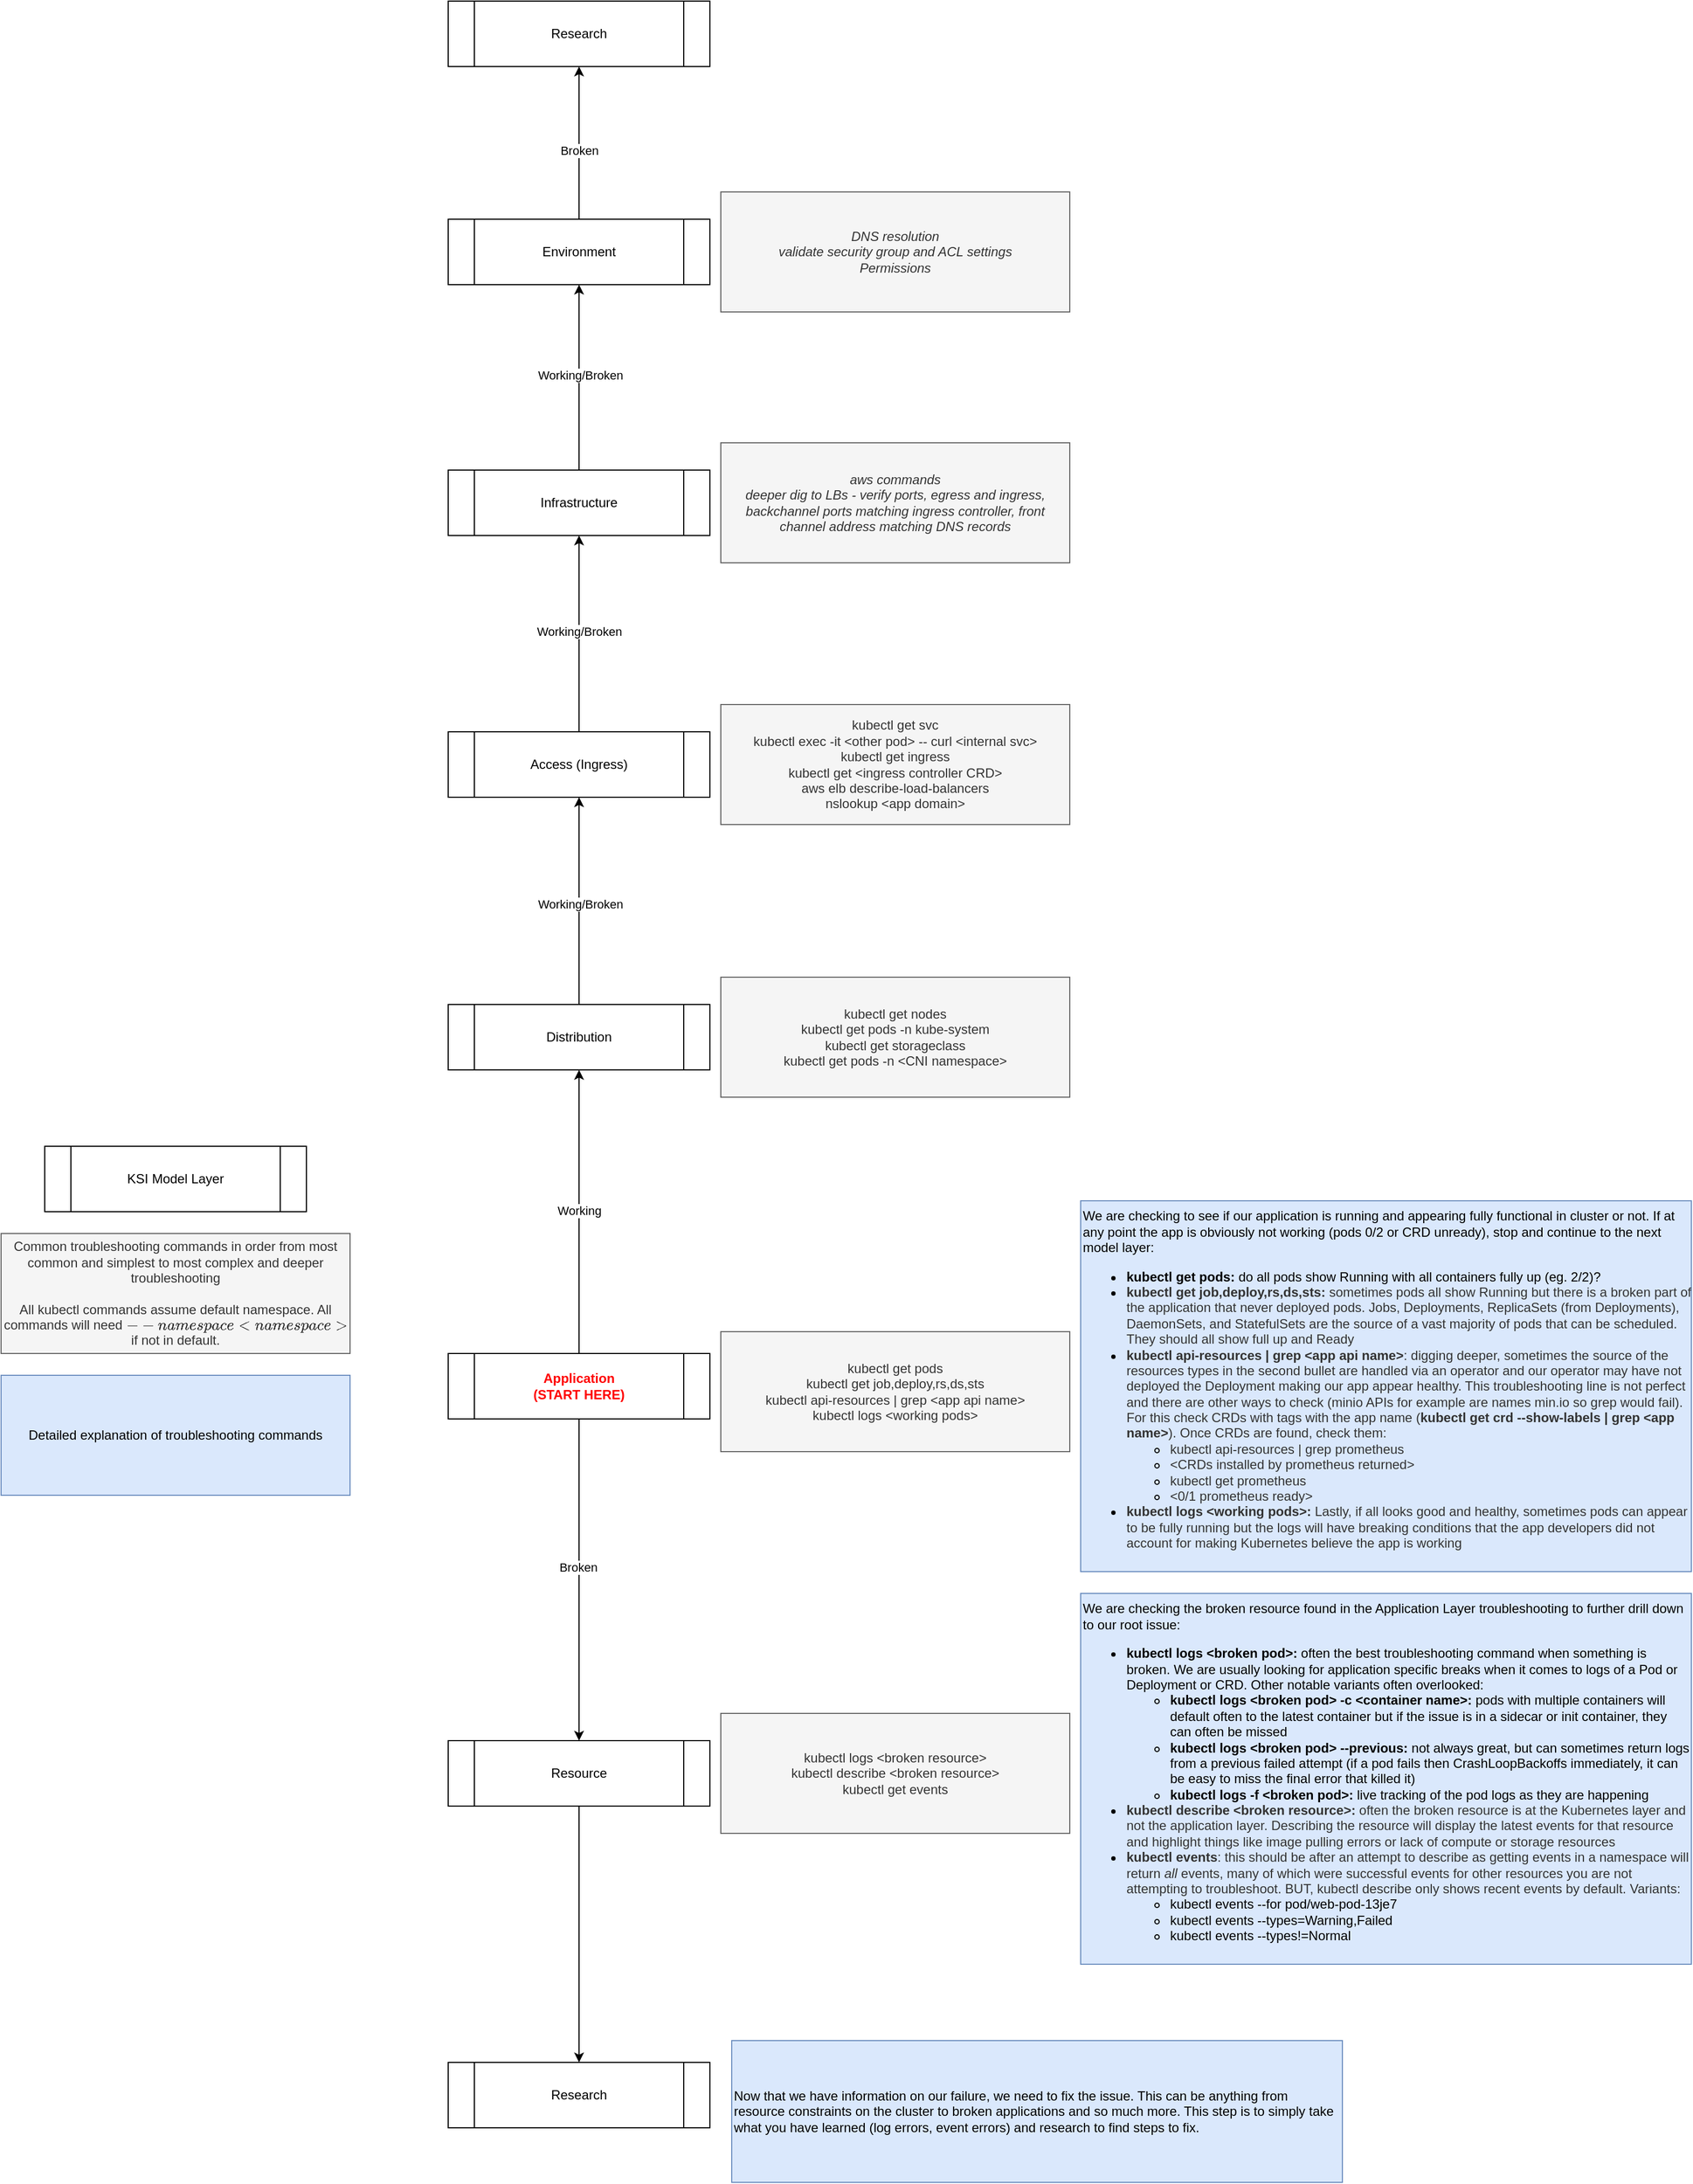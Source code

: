 <mxfile version="24.7.7">
  <diagram name="Page-1" id="n-lexcogeqo8KFA-pu7G">
    <mxGraphModel dx="2270" dy="1832" grid="1" gridSize="10" guides="1" tooltips="1" connect="1" arrows="1" fold="1" page="1" pageScale="1" pageWidth="850" pageHeight="1100" math="0" shadow="0">
      <root>
        <mxCell id="0" />
        <mxCell id="1" parent="0" />
        <mxCell id="ltim616Ee7lUGfIPKq6D-6" style="edgeStyle=orthogonalEdgeStyle;rounded=0;orthogonalLoop=1;jettySize=auto;html=1;exitX=0.5;exitY=1;exitDx=0;exitDy=0;entryX=0.5;entryY=0;entryDx=0;entryDy=0;" edge="1" parent="1" source="3R5DfV5Cr-LWsuCk4zCQ-1" target="ltim616Ee7lUGfIPKq6D-5">
          <mxGeometry relative="1" as="geometry" />
        </mxCell>
        <mxCell id="ltim616Ee7lUGfIPKq6D-7" value="Broken" style="edgeLabel;html=1;align=center;verticalAlign=middle;resizable=0;points=[];" vertex="1" connectable="0" parent="ltim616Ee7lUGfIPKq6D-6">
          <mxGeometry x="-0.08" y="-1" relative="1" as="geometry">
            <mxPoint as="offset" />
          </mxGeometry>
        </mxCell>
        <mxCell id="ltim616Ee7lUGfIPKq6D-14" style="edgeStyle=orthogonalEdgeStyle;rounded=0;orthogonalLoop=1;jettySize=auto;html=1;exitX=0.5;exitY=0;exitDx=0;exitDy=0;entryX=0.5;entryY=1;entryDx=0;entryDy=0;" edge="1" parent="1" source="3R5DfV5Cr-LWsuCk4zCQ-1" target="ltim616Ee7lUGfIPKq6D-13">
          <mxGeometry relative="1" as="geometry" />
        </mxCell>
        <mxCell id="ltim616Ee7lUGfIPKq6D-15" value="Working" style="edgeLabel;html=1;align=center;verticalAlign=middle;resizable=0;points=[];" vertex="1" connectable="0" parent="ltim616Ee7lUGfIPKq6D-14">
          <mxGeometry x="0.008" relative="1" as="geometry">
            <mxPoint as="offset" />
          </mxGeometry>
        </mxCell>
        <mxCell id="3R5DfV5Cr-LWsuCk4zCQ-1" value="&lt;b style=&quot;&quot;&gt;&lt;font color=&quot;#ff0000&quot;&gt;Application&lt;/font&gt;&lt;/b&gt;&lt;div&gt;&lt;b style=&quot;&quot;&gt;&lt;font color=&quot;#ff0000&quot;&gt;(START HERE)&lt;/font&gt;&lt;/b&gt;&lt;/div&gt;" style="shape=process;whiteSpace=wrap;html=1;backgroundOutline=1;" parent="1" vertex="1">
          <mxGeometry x="80" y="420" width="240" height="60" as="geometry" />
        </mxCell>
        <mxCell id="3R5DfV5Cr-LWsuCk4zCQ-2" value="KSI Model Layer" style="shape=process;whiteSpace=wrap;html=1;backgroundOutline=1;" parent="1" vertex="1">
          <mxGeometry x="-290" y="230" width="240" height="60" as="geometry" />
        </mxCell>
        <mxCell id="ltim616Ee7lUGfIPKq6D-2" value="kubectl get pods&lt;div&gt;&lt;div&gt;kubectl get job,deploy,rs,ds,sts&lt;/div&gt;&lt;div&gt;kubectl api-resources | grep &amp;lt;app api name&amp;gt;&lt;/div&gt;&lt;/div&gt;&lt;div&gt;kubectl logs &amp;lt;working pods&amp;gt;&lt;br&gt;&lt;/div&gt;" style="rounded=0;whiteSpace=wrap;html=1;fillColor=#f5f5f5;fontColor=#333333;strokeColor=#666666;" vertex="1" parent="1">
          <mxGeometry x="330" y="400" width="320" height="110" as="geometry" />
        </mxCell>
        <mxCell id="ltim616Ee7lUGfIPKq6D-3" value="Common troubleshooting commands in order from most common and simplest to most complex and deeper troubleshooting&lt;div&gt;&lt;br&gt;&lt;/div&gt;&lt;div&gt;All kubectl commands assume default namespace. All commands will need `--namespace &amp;lt;namespace&amp;gt;` if not in default.&lt;/div&gt;" style="rounded=0;whiteSpace=wrap;html=1;fillColor=#f5f5f5;fontColor=#333333;strokeColor=#666666;" vertex="1" parent="1">
          <mxGeometry x="-330" y="310" width="320" height="110" as="geometry" />
        </mxCell>
        <mxCell id="ltim616Ee7lUGfIPKq6D-4" value="We are checking to see if our application is running and appearing fully functional in cluster or not. If at any point the app is obviously not working (pods 0/2 or CRD unready), stop and continue to the next model layer:&lt;div&gt;&lt;ul&gt;&lt;li&gt;&lt;b&gt;kubectl get pods: &lt;/b&gt;do all pods show Running with all containers fully up (eg. 2/2)?&lt;/li&gt;&lt;li&gt;&lt;span style=&quot;color: rgb(51, 51, 51); text-align: center;&quot;&gt;&lt;b&gt;kubectl get job,deploy,rs,ds,sts:&lt;/b&gt; sometimes pods all show Running but there is a broken part of the application that never deployed pods. Jobs, Deployments, ReplicaSets (from Deployments), DaemonSets, and StatefulSets are the source of a vast majority of pods that can be scheduled. They should all show full up and Ready&lt;/span&gt;&lt;br&gt;&lt;/li&gt;&lt;li&gt;&lt;span style=&quot;color: rgb(51, 51, 51); text-align: center;&quot;&gt;&lt;b&gt;kubectl api-resources | grep &amp;lt;app api name&amp;gt;&lt;/b&gt;: digging deeper, sometimes the source of the resources types in the second bullet are handled via an operator and our operator may have not deployed the Deployment making our app appear healthy. This troubleshooting line is not perfect and there are other ways to check (minio APIs for example are names min.io so grep would fail). For this check CRDs with tags with the app name (&lt;b&gt;kubectl get crd --show-labels | grep &amp;lt;app name&amp;gt;&lt;/b&gt;). Once CRDs are found, check them:&lt;br&gt;&lt;/span&gt;&lt;/li&gt;&lt;ul&gt;&lt;li&gt;&lt;span style=&quot;color: rgb(51, 51, 51); text-align: center;&quot;&gt;kubectl api-resources | grep prometheus&lt;/span&gt;&lt;/li&gt;&lt;li&gt;&lt;span style=&quot;color: rgb(51, 51, 51); text-align: center;&quot;&gt;&amp;lt;CRDs installed by prometheus returned&amp;gt;&lt;/span&gt;&lt;/li&gt;&lt;li&gt;&lt;span style=&quot;color: rgb(51, 51, 51); text-align: center;&quot;&gt;kubectl get prometheus&lt;/span&gt;&lt;/li&gt;&lt;li&gt;&lt;span style=&quot;color: rgb(51, 51, 51); text-align: center;&quot;&gt;&amp;lt;0/1 prometheus ready&amp;gt;&lt;/span&gt;&lt;/li&gt;&lt;/ul&gt;&lt;li&gt;&lt;font color=&quot;#333333&quot;&gt;&lt;span style=&quot;text-align: center;&quot;&gt;&lt;b&gt;kubectl logs &amp;lt;working pods&amp;gt;:&lt;/b&gt; Lastly, if all looks good and healthy, sometimes pods can appear to be fully running but the logs will have breaking conditions that the app developers did not account for making Kubernetes believe the app is working&lt;/span&gt;&lt;br&gt;&lt;/font&gt;&lt;/li&gt;&lt;/ul&gt;&lt;/div&gt;" style="rounded=0;whiteSpace=wrap;html=1;fillColor=#dae8fc;strokeColor=#6c8ebf;align=left;" vertex="1" parent="1">
          <mxGeometry x="660" y="280" width="560" height="340" as="geometry" />
        </mxCell>
        <mxCell id="ltim616Ee7lUGfIPKq6D-11" style="edgeStyle=orthogonalEdgeStyle;rounded=0;orthogonalLoop=1;jettySize=auto;html=1;exitX=0.5;exitY=1;exitDx=0;exitDy=0;entryX=0.5;entryY=0;entryDx=0;entryDy=0;" edge="1" parent="1" source="ltim616Ee7lUGfIPKq6D-5" target="ltim616Ee7lUGfIPKq6D-10">
          <mxGeometry relative="1" as="geometry" />
        </mxCell>
        <mxCell id="ltim616Ee7lUGfIPKq6D-5" value="Resource" style="shape=process;whiteSpace=wrap;html=1;backgroundOutline=1;" vertex="1" parent="1">
          <mxGeometry x="80" y="775" width="240" height="60" as="geometry" />
        </mxCell>
        <mxCell id="ltim616Ee7lUGfIPKq6D-8" value="&lt;div&gt;kubectl logs &amp;lt;broken resource&amp;gt;&lt;/div&gt;&lt;div&gt;kubectl describe &amp;lt;broken resource&amp;gt;&lt;/div&gt;&lt;div&gt;kubectl get events&lt;/div&gt;" style="rounded=0;whiteSpace=wrap;html=1;fillColor=#f5f5f5;fontColor=#333333;strokeColor=#666666;" vertex="1" parent="1">
          <mxGeometry x="330" y="750" width="320" height="110" as="geometry" />
        </mxCell>
        <mxCell id="ltim616Ee7lUGfIPKq6D-9" value="We are checking the broken resource found in the Application Layer troubleshooting to further drill down to our root issue:&lt;div&gt;&lt;ul&gt;&lt;li&gt;&lt;b&gt;kubectl logs &amp;lt;broken pod&amp;gt;: &lt;/b&gt;often the best troubleshooting command when something is broken. We are usually looking for application specific breaks when it comes to logs of a Pod or Deployment or CRD. Other notable variants often overlooked:&lt;/li&gt;&lt;ul&gt;&lt;li&gt;&lt;b&gt;kubectl logs&amp;nbsp;&lt;b&gt;&amp;lt;broken pod&amp;gt;&amp;nbsp;&lt;/b&gt;-c &amp;lt;container name&amp;gt;: &lt;/b&gt;pods with multiple containers will default often to the latest container but if the issue is in a sidecar or init container, they can often be missed&lt;/li&gt;&lt;li&gt;&lt;b&gt;kubectl logs&amp;nbsp;&lt;b&gt;&amp;lt;broken pod&amp;gt;&amp;nbsp;&lt;/b&gt;--previous:&lt;/b&gt; not always great, but can sometimes return logs from a previous failed attempt (if a pod fails then CrashLoopBackoffs immediately, it can be easy to miss the final error that killed it)&lt;/li&gt;&lt;li&gt;&lt;b&gt;kubectl logs -f&amp;nbsp;&lt;/b&gt;&lt;b&gt;&amp;lt;broken pod&amp;gt;: &lt;/b&gt;live tracking of the pod logs as they are happening&lt;/li&gt;&lt;/ul&gt;&lt;li&gt;&lt;span style=&quot;color: rgb(51, 51, 51); text-align: center;&quot;&gt;&lt;b&gt;kubectl describe &amp;lt;broken resource&amp;gt;:&lt;/b&gt; often the broken resource is at the Kubernetes layer and not the application layer. Describing the resource will display the latest events for that resource and highlight things like image pulling errors or lack of compute or storage resources&lt;/span&gt;&lt;br&gt;&lt;/li&gt;&lt;li&gt;&lt;span style=&quot;color: rgb(51, 51, 51); text-align: center;&quot;&gt;&lt;b&gt;kubectl events&lt;/b&gt;: this should be after an attempt to describe as getting events in a namespace will return &lt;i&gt;all &lt;/i&gt;events, many of which were successful events for other resources you are not attempting to troubleshoot. BUT, kubectl describe only shows recent events by default. Variants:&lt;/span&gt;&lt;/li&gt;&lt;ul&gt;&lt;li&gt;kubectl events --for pod/web-pod-13je7&lt;/li&gt;&lt;li&gt;kubectl events --types=Warning,Failed&lt;/li&gt;&lt;li&gt;kubectl events --types!=Normal&lt;/li&gt;&lt;/ul&gt;&lt;/ul&gt;&lt;/div&gt;" style="rounded=0;whiteSpace=wrap;html=1;fillColor=#dae8fc;strokeColor=#6c8ebf;align=left;" vertex="1" parent="1">
          <mxGeometry x="660" y="640" width="560" height="340" as="geometry" />
        </mxCell>
        <mxCell id="ltim616Ee7lUGfIPKq6D-10" value="Research" style="shape=process;whiteSpace=wrap;html=1;backgroundOutline=1;" vertex="1" parent="1">
          <mxGeometry x="80" y="1070" width="240" height="60" as="geometry" />
        </mxCell>
        <mxCell id="ltim616Ee7lUGfIPKq6D-12" value="Now that we have information on our failure, we need to fix the issue. This can be anything from resource constraints on the cluster to broken applications and so much more. This step is to simply take what you have learned (log errors, event errors) and research to find steps to fix." style="rounded=0;whiteSpace=wrap;html=1;fillColor=#dae8fc;strokeColor=#6c8ebf;align=left;" vertex="1" parent="1">
          <mxGeometry x="340" y="1050" width="560" height="130" as="geometry" />
        </mxCell>
        <mxCell id="ltim616Ee7lUGfIPKq6D-19" style="edgeStyle=orthogonalEdgeStyle;rounded=0;orthogonalLoop=1;jettySize=auto;html=1;exitX=0.5;exitY=0;exitDx=0;exitDy=0;entryX=0.5;entryY=1;entryDx=0;entryDy=0;" edge="1" parent="1" source="ltim616Ee7lUGfIPKq6D-13" target="ltim616Ee7lUGfIPKq6D-22">
          <mxGeometry relative="1" as="geometry" />
        </mxCell>
        <mxCell id="7pBeO7LdVijHJPXLNzoA-11" value="Working/Broken" style="edgeLabel;html=1;align=center;verticalAlign=middle;resizable=0;points=[];" connectable="0" vertex="1" parent="ltim616Ee7lUGfIPKq6D-19">
          <mxGeometry x="-0.032" y="-1" relative="1" as="geometry">
            <mxPoint as="offset" />
          </mxGeometry>
        </mxCell>
        <mxCell id="ltim616Ee7lUGfIPKq6D-13" value="Distribution" style="shape=process;whiteSpace=wrap;html=1;backgroundOutline=1;" vertex="1" parent="1">
          <mxGeometry x="80" y="100" width="240" height="60" as="geometry" />
        </mxCell>
        <mxCell id="ltim616Ee7lUGfIPKq6D-20" style="edgeStyle=orthogonalEdgeStyle;rounded=0;orthogonalLoop=1;jettySize=auto;html=1;exitX=0.5;exitY=0;exitDx=0;exitDy=0;entryX=0.5;entryY=1;entryDx=0;entryDy=0;" edge="1" parent="1" source="ltim616Ee7lUGfIPKq6D-16" target="ltim616Ee7lUGfIPKq6D-17">
          <mxGeometry relative="1" as="geometry" />
        </mxCell>
        <mxCell id="7pBeO7LdVijHJPXLNzoA-10" value="Working/Broken" style="edgeLabel;html=1;align=center;verticalAlign=middle;resizable=0;points=[];" connectable="0" vertex="1" parent="ltim616Ee7lUGfIPKq6D-20">
          <mxGeometry x="0.024" y="-1" relative="1" as="geometry">
            <mxPoint as="offset" />
          </mxGeometry>
        </mxCell>
        <mxCell id="ltim616Ee7lUGfIPKq6D-16" value="Infrastructure" style="shape=process;whiteSpace=wrap;html=1;backgroundOutline=1;" vertex="1" parent="1">
          <mxGeometry x="80" y="-390" width="240" height="60" as="geometry" />
        </mxCell>
        <mxCell id="ltim616Ee7lUGfIPKq6D-21" style="edgeStyle=orthogonalEdgeStyle;rounded=0;orthogonalLoop=1;jettySize=auto;html=1;exitX=0.5;exitY=0;exitDx=0;exitDy=0;entryX=0.5;entryY=1;entryDx=0;entryDy=0;" edge="1" parent="1" source="ltim616Ee7lUGfIPKq6D-17" target="ltim616Ee7lUGfIPKq6D-18">
          <mxGeometry relative="1" as="geometry" />
        </mxCell>
        <mxCell id="7pBeO7LdVijHJPXLNzoA-9" value="Broken" style="edgeLabel;html=1;align=center;verticalAlign=middle;resizable=0;points=[];" connectable="0" vertex="1" parent="ltim616Ee7lUGfIPKq6D-21">
          <mxGeometry x="-0.1" relative="1" as="geometry">
            <mxPoint as="offset" />
          </mxGeometry>
        </mxCell>
        <mxCell id="ltim616Ee7lUGfIPKq6D-17" value="Environment" style="shape=process;whiteSpace=wrap;html=1;backgroundOutline=1;" vertex="1" parent="1">
          <mxGeometry x="80" y="-620" width="240" height="60" as="geometry" />
        </mxCell>
        <mxCell id="ltim616Ee7lUGfIPKq6D-18" value="Research" style="shape=process;whiteSpace=wrap;html=1;backgroundOutline=1;" vertex="1" parent="1">
          <mxGeometry x="80" y="-820" width="240" height="60" as="geometry" />
        </mxCell>
        <mxCell id="7pBeO7LdVijHJPXLNzoA-1" value="Detailed explanation of troubleshooting commands" style="rounded=0;whiteSpace=wrap;html=1;fillColor=#dae8fc;strokeColor=#6c8ebf;" vertex="1" parent="1">
          <mxGeometry x="-330" y="440" width="320" height="110" as="geometry" />
        </mxCell>
        <mxCell id="ltim616Ee7lUGfIPKq6D-23" style="edgeStyle=orthogonalEdgeStyle;rounded=0;orthogonalLoop=1;jettySize=auto;html=1;exitX=0.5;exitY=0;exitDx=0;exitDy=0;entryX=0.5;entryY=1;entryDx=0;entryDy=0;" edge="1" parent="1" source="ltim616Ee7lUGfIPKq6D-22" target="ltim616Ee7lUGfIPKq6D-16">
          <mxGeometry relative="1" as="geometry" />
        </mxCell>
        <mxCell id="ltim616Ee7lUGfIPKq6D-24" value="Working/Broken" style="edgeLabel;html=1;align=center;verticalAlign=middle;resizable=0;points=[];" vertex="1" connectable="0" parent="ltim616Ee7lUGfIPKq6D-23">
          <mxGeometry x="0.022" relative="1" as="geometry">
            <mxPoint as="offset" />
          </mxGeometry>
        </mxCell>
        <mxCell id="ltim616Ee7lUGfIPKq6D-22" value="Access (Ingress)" style="shape=process;whiteSpace=wrap;html=1;backgroundOutline=1;" vertex="1" parent="1">
          <mxGeometry x="80" y="-150" width="240" height="60" as="geometry" />
        </mxCell>
        <mxCell id="ltim616Ee7lUGfIPKq6D-25" value="&lt;div&gt;kubectl get nodes&lt;/div&gt;&lt;div&gt;kubectl get pods -n kube-system&lt;/div&gt;&lt;div&gt;kubectl get storageclass&lt;/div&gt;&lt;div&gt;kubectl get pods -n &amp;lt;CNI namespace&amp;gt;&lt;/div&gt;" style="rounded=0;whiteSpace=wrap;html=1;fillColor=#f5f5f5;fontColor=#333333;strokeColor=#666666;" vertex="1" parent="1">
          <mxGeometry x="330" y="75" width="320" height="110" as="geometry" />
        </mxCell>
        <mxCell id="ltim616Ee7lUGfIPKq6D-26" value="&lt;div&gt;kubectl get svc&lt;/div&gt;&lt;div&gt;kubectl exec -it &amp;lt;other pod&amp;gt; -- curl &amp;lt;internal svc&amp;gt;&lt;/div&gt;&lt;div&gt;kubectl get ingress&lt;/div&gt;&lt;div&gt;kubectl get &amp;lt;ingress controller CRD&amp;gt;&lt;/div&gt;&lt;div&gt;aws elb describe-load-balancers&lt;br&gt;&lt;/div&gt;&lt;div&gt;nslookup &amp;lt;app domain&amp;gt;&lt;/div&gt;" style="rounded=0;whiteSpace=wrap;html=1;fillColor=#f5f5f5;fontColor=#333333;strokeColor=#666666;" vertex="1" parent="1">
          <mxGeometry x="330" y="-175" width="320" height="110" as="geometry" />
        </mxCell>
        <mxCell id="ltim616Ee7lUGfIPKq6D-27" value="aws commands&lt;div&gt;deeper dig to LBs - verify ports, egress and ingress, backchannel ports matching ingress controller, front channel address matching DNS records&lt;/div&gt;" style="rounded=0;whiteSpace=wrap;html=1;fillColor=#f5f5f5;fontColor=#333333;strokeColor=#666666;fontStyle=2" vertex="1" parent="1">
          <mxGeometry x="330" y="-415" width="320" height="110" as="geometry" />
        </mxCell>
        <mxCell id="ltim616Ee7lUGfIPKq6D-28" value="DNS resolution&lt;div&gt;validate security group and ACL settings&lt;br&gt;&lt;/div&gt;&lt;div&gt;Permissions&lt;/div&gt;" style="rounded=0;whiteSpace=wrap;html=1;fillColor=#f5f5f5;fontColor=#333333;strokeColor=#666666;fontStyle=2" vertex="1" parent="1">
          <mxGeometry x="330" y="-645" width="320" height="110" as="geometry" />
        </mxCell>
      </root>
    </mxGraphModel>
  </diagram>
</mxfile>
